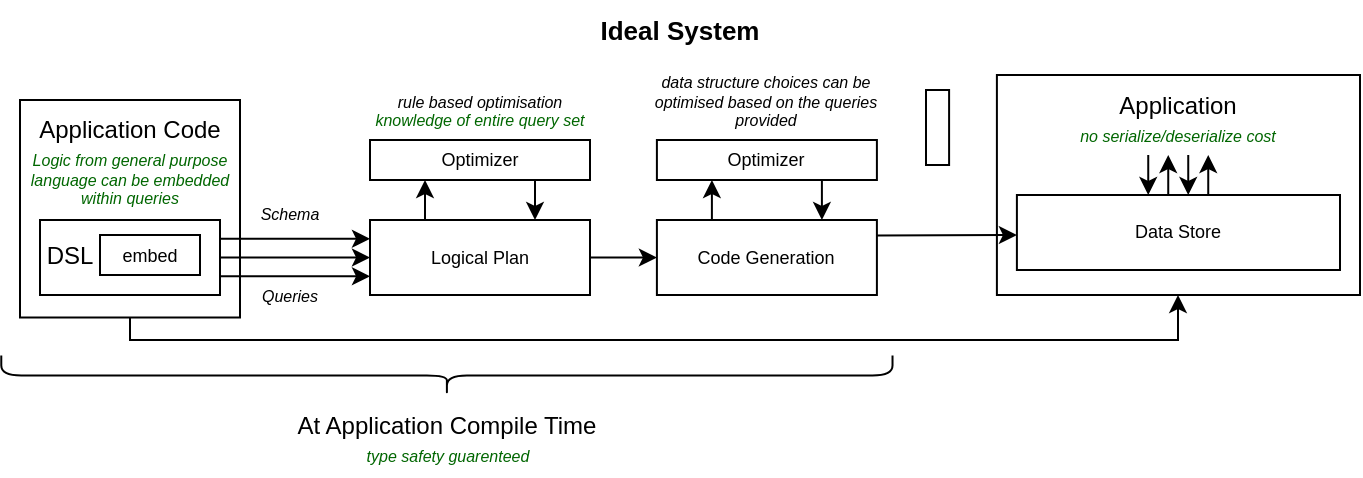 <mxfile>
    <diagram id="v1zTGNkMAlZebIuefRc0" name="Page-1">
        <mxGraphModel dx="1514" dy="1552" grid="1" gridSize="10" guides="1" tooltips="1" connect="1" arrows="1" fold="1" page="1" pageScale="1" pageWidth="850" pageHeight="1100" math="0" shadow="0">
            <root>
                <mxCell id="0"/>
                <mxCell id="1" parent="0"/>
                <mxCell id="47" style="edgeStyle=orthogonalEdgeStyle;html=1;exitX=0.5;exitY=1;exitDx=0;exitDy=0;entryX=0.5;entryY=1;entryDx=0;entryDy=0;fontSize=8;fontColor=#006600;rounded=0;strokeColor=#000000;" parent="1" source="45" target="18" edge="1">
                    <mxGeometry relative="1" as="geometry">
                        <Array as="points">
                            <mxPoint x="15" y="70"/>
                            <mxPoint x="539" y="70"/>
                            <mxPoint x="539" y="48"/>
                        </Array>
                    </mxGeometry>
                </mxCell>
                <mxCell id="45" value="" style="rounded=0;whiteSpace=wrap;html=1;align=left;fillColor=none;fontColor=#ffffff;strokeColor=#000000;" parent="1" vertex="1">
                    <mxGeometry x="-40" y="-50" width="110" height="108.75" as="geometry"/>
                </mxCell>
                <mxCell id="18" value="" style="rounded=0;whiteSpace=wrap;html=1;fillColor=none;fontColor=#000000;strokeColor=#000000;fontSize=9;" parent="1" vertex="1">
                    <mxGeometry x="448.45" y="-62.5" width="181.55" height="110" as="geometry"/>
                </mxCell>
                <mxCell id="10" style="edgeStyle=none;html=1;exitX=1;exitY=0.5;exitDx=0;exitDy=0;entryX=0;entryY=0.5;entryDx=0;entryDy=0;strokeColor=#000000;fontSize=9;" parent="1" source="3" target="11" edge="1">
                    <mxGeometry relative="1" as="geometry">
                        <mxPoint x="150" y="30" as="targetPoint"/>
                    </mxGeometry>
                </mxCell>
                <mxCell id="28" style="edgeStyle=none;html=1;exitX=1;exitY=0.75;exitDx=0;exitDy=0;entryX=0;entryY=0.75;entryDx=0;entryDy=0;strokeColor=#000000;" parent="1" source="3" target="11" edge="1">
                    <mxGeometry relative="1" as="geometry"/>
                </mxCell>
                <mxCell id="29" style="edgeStyle=none;html=1;exitX=1;exitY=0.25;exitDx=0;exitDy=0;entryX=0;entryY=0.25;entryDx=0;entryDy=0;strokeColor=#000000;" parent="1" source="3" target="11" edge="1">
                    <mxGeometry relative="1" as="geometry"/>
                </mxCell>
                <mxCell id="3" value="" style="rounded=0;whiteSpace=wrap;html=1;align=left;fillColor=none;fontColor=#ffffff;strokeColor=#000000;" parent="1" vertex="1">
                    <mxGeometry x="-30" y="10" width="90" height="37.5" as="geometry"/>
                </mxCell>
                <mxCell id="5" value="embed" style="rounded=0;whiteSpace=wrap;html=1;fillColor=none;fontColor=#000000;strokeColor=#000000;fontSize=9;" parent="1" vertex="1">
                    <mxGeometry y="17.5" width="50" height="20" as="geometry"/>
                </mxCell>
                <mxCell id="7" value="DSL" style="text;html=1;strokeColor=none;fillColor=none;align=center;verticalAlign=middle;whiteSpace=wrap;rounded=0;fontColor=#000000;" parent="1" vertex="1">
                    <mxGeometry x="-30" y="12.5" width="30" height="30" as="geometry"/>
                </mxCell>
                <mxCell id="16" style="edgeStyle=none;html=1;exitX=1;exitY=0.5;exitDx=0;exitDy=0;entryX=0;entryY=0.5;entryDx=0;entryDy=0;strokeColor=#000000;fontSize=9;" parent="1" source="11" target="15" edge="1">
                    <mxGeometry relative="1" as="geometry"/>
                </mxCell>
                <mxCell id="24" style="edgeStyle=none;html=1;exitX=0.25;exitY=0;exitDx=0;exitDy=0;entryX=0.25;entryY=1;entryDx=0;entryDy=0;strokeColor=#000000;" parent="1" source="11" target="20" edge="1">
                    <mxGeometry relative="1" as="geometry"/>
                </mxCell>
                <mxCell id="11" value="Logical Plan" style="rounded=0;whiteSpace=wrap;html=1;strokeColor=#000000;fontSize=9;fillColor=none;fontColor=#000000;" parent="1" vertex="1">
                    <mxGeometry x="135" y="10" width="110" height="37.5" as="geometry"/>
                </mxCell>
                <mxCell id="14" value="Data Store" style="rounded=0;whiteSpace=wrap;html=1;fillColor=none;fontColor=#000000;strokeColor=#000000;fontSize=9;" parent="1" vertex="1">
                    <mxGeometry x="458.45" y="-2.5" width="161.55" height="37.5" as="geometry"/>
                </mxCell>
                <mxCell id="17" style="edgeStyle=none;html=1;strokeColor=#000000;fontSize=9;" parent="1" edge="1">
                    <mxGeometry relative="1" as="geometry">
                        <mxPoint x="388.45" y="17.75" as="sourcePoint"/>
                        <mxPoint x="458.45" y="17.5" as="targetPoint"/>
                    </mxGeometry>
                </mxCell>
                <mxCell id="22" style="edgeStyle=none;html=1;exitX=0.25;exitY=0;exitDx=0;exitDy=0;entryX=0.25;entryY=1;entryDx=0;entryDy=0;strokeColor=#000000;" parent="1" source="15" target="21" edge="1">
                    <mxGeometry relative="1" as="geometry"/>
                </mxCell>
                <mxCell id="15" value="Code Generation" style="rounded=0;whiteSpace=wrap;html=1;strokeColor=#000000;fontSize=9;fillColor=none;fontColor=#000000;" parent="1" vertex="1">
                    <mxGeometry x="278.45" y="10" width="110" height="37.5" as="geometry"/>
                </mxCell>
                <mxCell id="19" value="Application" style="text;html=1;strokeColor=none;fillColor=none;align=center;verticalAlign=middle;whiteSpace=wrap;rounded=0;fontColor=#000000;" parent="1" vertex="1">
                    <mxGeometry x="519.23" y="-62.5" width="40" height="30" as="geometry"/>
                </mxCell>
                <mxCell id="25" style="edgeStyle=none;html=1;exitX=0.75;exitY=1;exitDx=0;exitDy=0;entryX=0.75;entryY=0;entryDx=0;entryDy=0;strokeColor=#000000;" parent="1" source="20" target="11" edge="1">
                    <mxGeometry relative="1" as="geometry"/>
                </mxCell>
                <mxCell id="20" value="Optimizer" style="rounded=0;whiteSpace=wrap;html=1;strokeColor=#000000;fontSize=9;fillColor=none;fontColor=#000000;" parent="1" vertex="1">
                    <mxGeometry x="135" y="-30" width="110" height="20" as="geometry"/>
                </mxCell>
                <mxCell id="23" style="edgeStyle=none;html=1;exitX=0.75;exitY=1;exitDx=0;exitDy=0;entryX=0.75;entryY=0;entryDx=0;entryDy=0;strokeColor=#000000;" parent="1" source="21" target="15" edge="1">
                    <mxGeometry relative="1" as="geometry"/>
                </mxCell>
                <mxCell id="21" value="Optimizer" style="rounded=0;whiteSpace=wrap;html=1;strokeColor=#000000;fontSize=9;fillColor=none;fontColor=#000000;" parent="1" vertex="1">
                    <mxGeometry x="278.45" y="-30" width="110" height="20" as="geometry"/>
                </mxCell>
                <mxCell id="26" value="" style="shape=curlyBracket;whiteSpace=wrap;html=1;rounded=1;flipH=1;labelPosition=right;verticalLabelPosition=middle;align=left;verticalAlign=middle;strokeColor=#000000;rotation=90;" parent="1" vertex="1">
                    <mxGeometry x="163.45" y="-135" width="20" height="445.62" as="geometry"/>
                </mxCell>
                <mxCell id="27" value="At Application Compile Time" style="text;html=1;strokeColor=none;fillColor=none;align=center;verticalAlign=middle;whiteSpace=wrap;rounded=0;fontColor=#000000;" parent="1" vertex="1">
                    <mxGeometry x="97.2" y="97.81" width="152.5" height="30" as="geometry"/>
                </mxCell>
                <mxCell id="30" value="Queries" style="text;html=1;strokeColor=none;fillColor=none;align=center;verticalAlign=middle;whiteSpace=wrap;rounded=0;fontSize=8;fontStyle=2;fontColor=#000000;" parent="1" vertex="1">
                    <mxGeometry x="70" y="37.5" width="50" height="21.25" as="geometry"/>
                </mxCell>
                <mxCell id="31" value="Schema" style="text;html=1;strokeColor=none;fillColor=none;align=center;verticalAlign=middle;whiteSpace=wrap;rounded=0;fontSize=8;fontStyle=2;fontColor=#000000;" parent="1" vertex="1">
                    <mxGeometry x="70" y="-3.75" width="50" height="21.25" as="geometry"/>
                </mxCell>
                <mxCell id="32" value="rule based optimisation" style="text;html=1;strokeColor=none;fillColor=none;align=center;verticalAlign=middle;whiteSpace=wrap;rounded=0;fontSize=8;fontStyle=2;fontColor=#000000;" parent="1" vertex="1">
                    <mxGeometry x="130" y="-60" width="120" height="21.25" as="geometry"/>
                </mxCell>
                <mxCell id="33" value="data structure choices can be optimised based on the queries provided" style="text;html=1;strokeColor=none;fillColor=none;align=center;verticalAlign=middle;whiteSpace=wrap;rounded=0;fontSize=8;fontStyle=2;fontColor=#000000;" parent="1" vertex="1">
                    <mxGeometry x="273.45" y="-60" width="120" height="21.25" as="geometry"/>
                </mxCell>
                <mxCell id="35" value="Ideal System" style="text;html=1;strokeColor=none;fillColor=none;align=center;verticalAlign=middle;whiteSpace=wrap;rounded=0;fontSize=13;fontStyle=1;fontColor=#000000;" parent="1" vertex="1">
                    <mxGeometry x="-50" y="-100" width="680" height="30" as="geometry"/>
                </mxCell>
                <mxCell id="36" value="" style="endArrow=classic;html=1;strokeColor=#000000;" parent="1" edge="1">
                    <mxGeometry width="50" height="50" relative="1" as="geometry">
                        <mxPoint x="524.12" y="-22.5" as="sourcePoint"/>
                        <mxPoint x="524.12" y="-2.5" as="targetPoint"/>
                    </mxGeometry>
                </mxCell>
                <mxCell id="37" value="" style="endArrow=classic;html=1;strokeColor=#000000;" parent="1" edge="1">
                    <mxGeometry width="50" height="50" relative="1" as="geometry">
                        <mxPoint x="534.12" y="-2.5" as="sourcePoint"/>
                        <mxPoint x="534.12" y="-22.5" as="targetPoint"/>
                    </mxGeometry>
                </mxCell>
                <mxCell id="39" value="" style="endArrow=classic;html=1;strokeColor=#000000;" parent="1" edge="1">
                    <mxGeometry width="50" height="50" relative="1" as="geometry">
                        <mxPoint x="544.12" y="-22.5" as="sourcePoint"/>
                        <mxPoint x="544.12" y="-2.5" as="targetPoint"/>
                    </mxGeometry>
                </mxCell>
                <mxCell id="40" value="" style="endArrow=classic;html=1;strokeColor=#000000;" parent="1" edge="1">
                    <mxGeometry width="50" height="50" relative="1" as="geometry">
                        <mxPoint x="554.12" y="-2.5" as="sourcePoint"/>
                        <mxPoint x="554.12" y="-22.5" as="targetPoint"/>
                    </mxGeometry>
                </mxCell>
                <mxCell id="41" value="no serialize/deserialize cost" style="text;html=1;strokeColor=none;fillColor=none;align=center;verticalAlign=middle;whiteSpace=wrap;rounded=0;fontColor=#006600;fontSize=8;fontStyle=2" parent="1" vertex="1">
                    <mxGeometry x="474.23" y="-47.5" width="130" height="30" as="geometry"/>
                </mxCell>
                <mxCell id="42" value="type safety guarenteed" style="text;html=1;strokeColor=none;fillColor=none;align=center;verticalAlign=middle;whiteSpace=wrap;rounded=0;fontColor=#006600;fontSize=8;fontStyle=2" parent="1" vertex="1">
                    <mxGeometry x="109.4" y="117.81" width="130" height="20" as="geometry"/>
                </mxCell>
                <mxCell id="43" value="Logic from general purpose language can be embedded within queries" style="text;html=1;strokeColor=none;fillColor=none;align=center;verticalAlign=middle;whiteSpace=wrap;rounded=0;fontColor=#006600;fontSize=8;fontStyle=2" parent="1" vertex="1">
                    <mxGeometry x="-38.12" y="-20" width="106.25" height="20" as="geometry"/>
                </mxCell>
                <mxCell id="44" value="knowledge of entire query set" style="text;html=1;strokeColor=none;fillColor=none;align=center;verticalAlign=middle;whiteSpace=wrap;rounded=0;fontColor=#006600;fontSize=8;fontStyle=2" parent="1" vertex="1">
                    <mxGeometry x="135" y="-50" width="110" height="20" as="geometry"/>
                </mxCell>
                <mxCell id="46" value="Application Code" style="text;html=1;strokeColor=none;fillColor=none;align=center;verticalAlign=middle;whiteSpace=wrap;rounded=0;fontColor=#000000;" parent="1" vertex="1">
                    <mxGeometry x="-40" y="-50" width="110" height="30" as="geometry"/>
                </mxCell>
                <mxCell id="48" value="" style="rounded=0;whiteSpace=wrap;html=1;fillColor=none;fontColor=#000000;strokeColor=#000000;fontSize=9;" vertex="1" parent="1">
                    <mxGeometry x="413.0" y="-55" width="11.55" height="37.5" as="geometry"/>
                </mxCell>
            </root>
        </mxGraphModel>
    </diagram>
</mxfile>